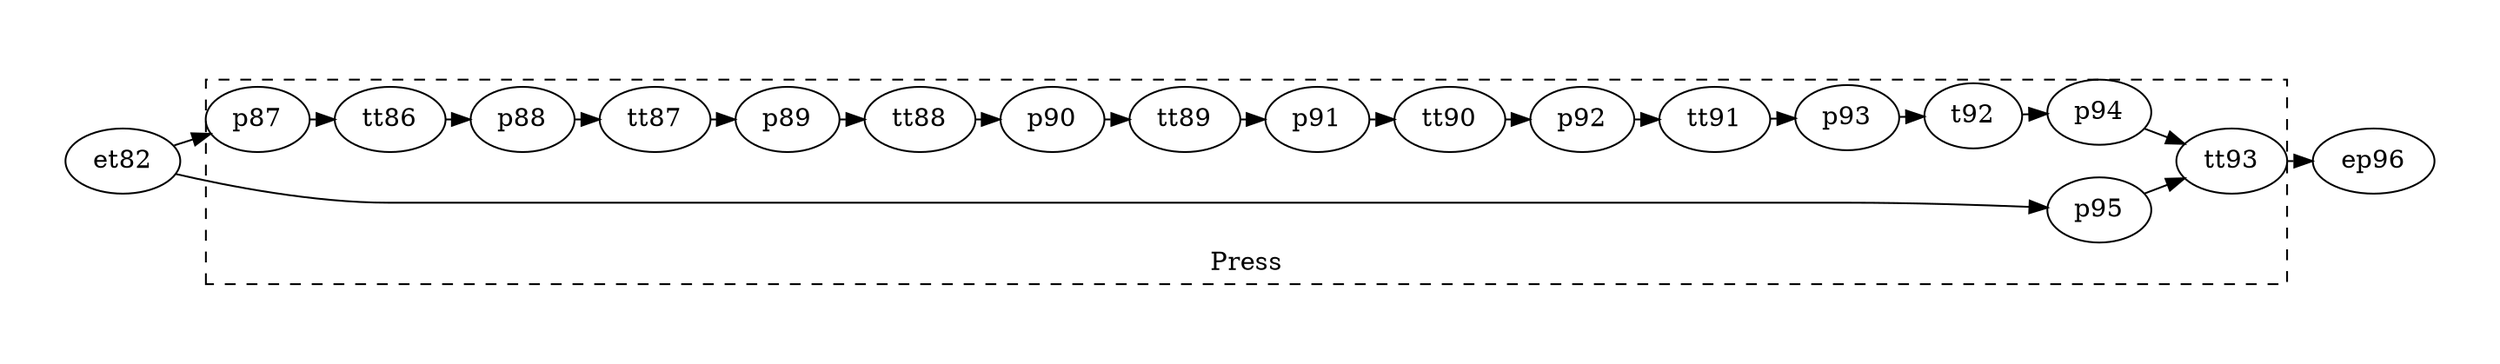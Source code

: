 digraph A {
    # splines = ortho
    rankdir=LR;
    ratio=fill
    graph [pad="0.5", nodesep="0.25", ranksep="0.2"];
    margin=0;

# Modulo prensa cubo

    p87
    p88
    p89
    p90
    p91
    p92
    p93
    p94
    p95

    tt86
    tt87
    tt88
    tt89
    tt90
    tt91
    t92
    tt93

subgraph cluster_5 {
  label="Press";
  labelloc = b
  style="dashed"
  # color="red"

  # pre

  p87 -> tt86
  p88 -> tt87
  p89 -> tt88
  p90 -> tt89
  p91 -> tt90
  p92 -> tt91
  p93 -> t92
  p94 -> tt93
  p95 -> tt93


  #pos

  tt86 -> p88
  tt87 -> p89
  tt88 -> p90
  tt89 -> p91
  tt90 -> p92
  tt91 -> p93
  t92 -> p94


}

et82

et82 -> p87 
et82 -> p95
ep96
tt93 -> ep96

}
